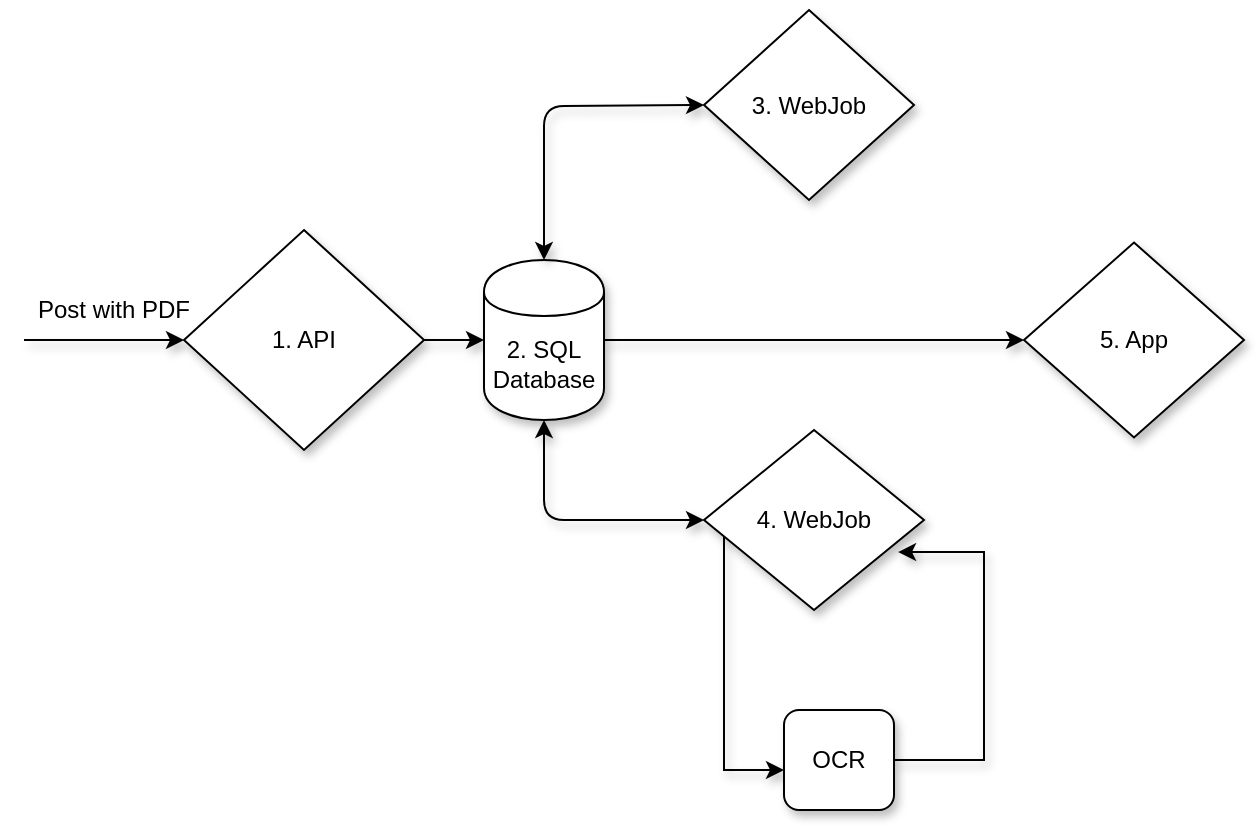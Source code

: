 <mxfile version="13.1.5" type="github"><diagram id="GlTRHBVScbo4rJfW240w" name="Page-1"><mxGraphModel dx="1422" dy="766" grid="1" gridSize="10" guides="1" tooltips="1" connect="1" arrows="1" fold="1" page="1" pageScale="1" pageWidth="850" pageHeight="1100" math="0" shadow="0"><root><mxCell id="0"/><mxCell id="1" parent="0"/><mxCell id="yaHyfYvCTuUS8I8Ec533-5" value="" style="edgeStyle=orthogonalEdgeStyle;rounded=0;orthogonalLoop=1;jettySize=auto;html=1;shadow=1;" edge="1" parent="1"><mxGeometry relative="1" as="geometry"><mxPoint x="40" y="245" as="sourcePoint"/><mxPoint x="120" y="245" as="targetPoint"/></mxGeometry></mxCell><mxCell id="yaHyfYvCTuUS8I8Ec533-8" value="" style="edgeStyle=orthogonalEdgeStyle;rounded=0;orthogonalLoop=1;jettySize=auto;html=1;shadow=1;" edge="1" parent="1" source="yaHyfYvCTuUS8I8Ec533-1"><mxGeometry relative="1" as="geometry"><mxPoint x="270" y="245" as="targetPoint"/></mxGeometry></mxCell><mxCell id="yaHyfYvCTuUS8I8Ec533-1" value="1. API" style="rhombus;whiteSpace=wrap;html=1;shadow=1;" vertex="1" parent="1"><mxGeometry x="120" y="190" width="120" height="110" as="geometry"/></mxCell><mxCell id="yaHyfYvCTuUS8I8Ec533-6" value="Post with PDF" style="text;html=1;strokeColor=none;fillColor=none;align=center;verticalAlign=middle;whiteSpace=wrap;rounded=0;shadow=1;" vertex="1" parent="1"><mxGeometry x="40" y="220" width="90" height="20" as="geometry"/></mxCell><mxCell id="yaHyfYvCTuUS8I8Ec533-24" style="edgeStyle=orthogonalEdgeStyle;rounded=0;orthogonalLoop=1;jettySize=auto;html=1;shadow=1;" edge="1" parent="1" source="yaHyfYvCTuUS8I8Ec533-9"><mxGeometry relative="1" as="geometry"><mxPoint x="540" y="245" as="targetPoint"/></mxGeometry></mxCell><mxCell id="yaHyfYvCTuUS8I8Ec533-9" value="2. SQL&lt;br&gt;Database&lt;br&gt;" style="shape=cylinder;whiteSpace=wrap;html=1;boundedLbl=1;backgroundOutline=1;shadow=1;" vertex="1" parent="1"><mxGeometry x="270" y="205" width="60" height="80" as="geometry"/></mxCell><mxCell id="yaHyfYvCTuUS8I8Ec533-15" value="3. WebJob&lt;br&gt;" style="rhombus;whiteSpace=wrap;html=1;shadow=1;" vertex="1" parent="1"><mxGeometry x="380" y="80" width="105" height="95" as="geometry"/></mxCell><mxCell id="yaHyfYvCTuUS8I8Ec533-19" value="" style="endArrow=classic;startArrow=classic;html=1;entryX=0.5;entryY=0;entryDx=0;entryDy=0;exitX=0;exitY=0.5;exitDx=0;exitDy=0;shadow=1;" edge="1" parent="1" source="yaHyfYvCTuUS8I8Ec533-15" target="yaHyfYvCTuUS8I8Ec533-9"><mxGeometry width="50" height="50" relative="1" as="geometry"><mxPoint x="380" y="160" as="sourcePoint"/><mxPoint x="450" y="370" as="targetPoint"/><Array as="points"><mxPoint x="300" y="128"/></Array></mxGeometry></mxCell><mxCell id="yaHyfYvCTuUS8I8Ec533-31" value="" style="edgeStyle=orthogonalEdgeStyle;rounded=0;orthogonalLoop=1;jettySize=auto;html=1;shadow=1;" edge="1" parent="1" source="yaHyfYvCTuUS8I8Ec533-22"><mxGeometry relative="1" as="geometry"><mxPoint x="420" y="460" as="targetPoint"/><Array as="points"><mxPoint x="390" y="460"/></Array></mxGeometry></mxCell><mxCell id="yaHyfYvCTuUS8I8Ec533-22" value="4. WebJob&lt;br&gt;" style="rhombus;whiteSpace=wrap;html=1;shadow=1;" vertex="1" parent="1"><mxGeometry x="380" y="290" width="110" height="90" as="geometry"/></mxCell><mxCell id="yaHyfYvCTuUS8I8Ec533-23" value="" style="endArrow=classic;startArrow=classic;html=1;exitX=0.5;exitY=1;exitDx=0;exitDy=0;entryX=0;entryY=0.5;entryDx=0;entryDy=0;shadow=1;" edge="1" parent="1" source="yaHyfYvCTuUS8I8Ec533-9" target="yaHyfYvCTuUS8I8Ec533-22"><mxGeometry width="50" height="50" relative="1" as="geometry"><mxPoint x="400" y="420" as="sourcePoint"/><mxPoint x="450" y="370" as="targetPoint"/><Array as="points"><mxPoint x="300" y="335"/></Array></mxGeometry></mxCell><mxCell id="yaHyfYvCTuUS8I8Ec533-25" value="5. App" style="rhombus;whiteSpace=wrap;html=1;shadow=1;" vertex="1" parent="1"><mxGeometry x="540" y="196.25" width="110" height="97.5" as="geometry"/></mxCell><mxCell id="yaHyfYvCTuUS8I8Ec533-34" value="" style="edgeStyle=orthogonalEdgeStyle;rounded=0;orthogonalLoop=1;jettySize=auto;html=1;shadow=1;entryX=0.882;entryY=0.678;entryDx=0;entryDy=0;entryPerimeter=0;exitX=1;exitY=0.5;exitDx=0;exitDy=0;" edge="1" parent="1" source="yaHyfYvCTuUS8I8Ec533-32" target="yaHyfYvCTuUS8I8Ec533-22"><mxGeometry relative="1" as="geometry"><mxPoint x="555" y="455" as="targetPoint"/><Array as="points"><mxPoint x="520" y="455"/><mxPoint x="520" y="351"/></Array></mxGeometry></mxCell><mxCell id="yaHyfYvCTuUS8I8Ec533-32" value="OCR" style="rounded=1;whiteSpace=wrap;html=1;shadow=1;" vertex="1" parent="1"><mxGeometry x="420" y="430" width="55" height="50" as="geometry"/></mxCell></root></mxGraphModel></diagram></mxfile>